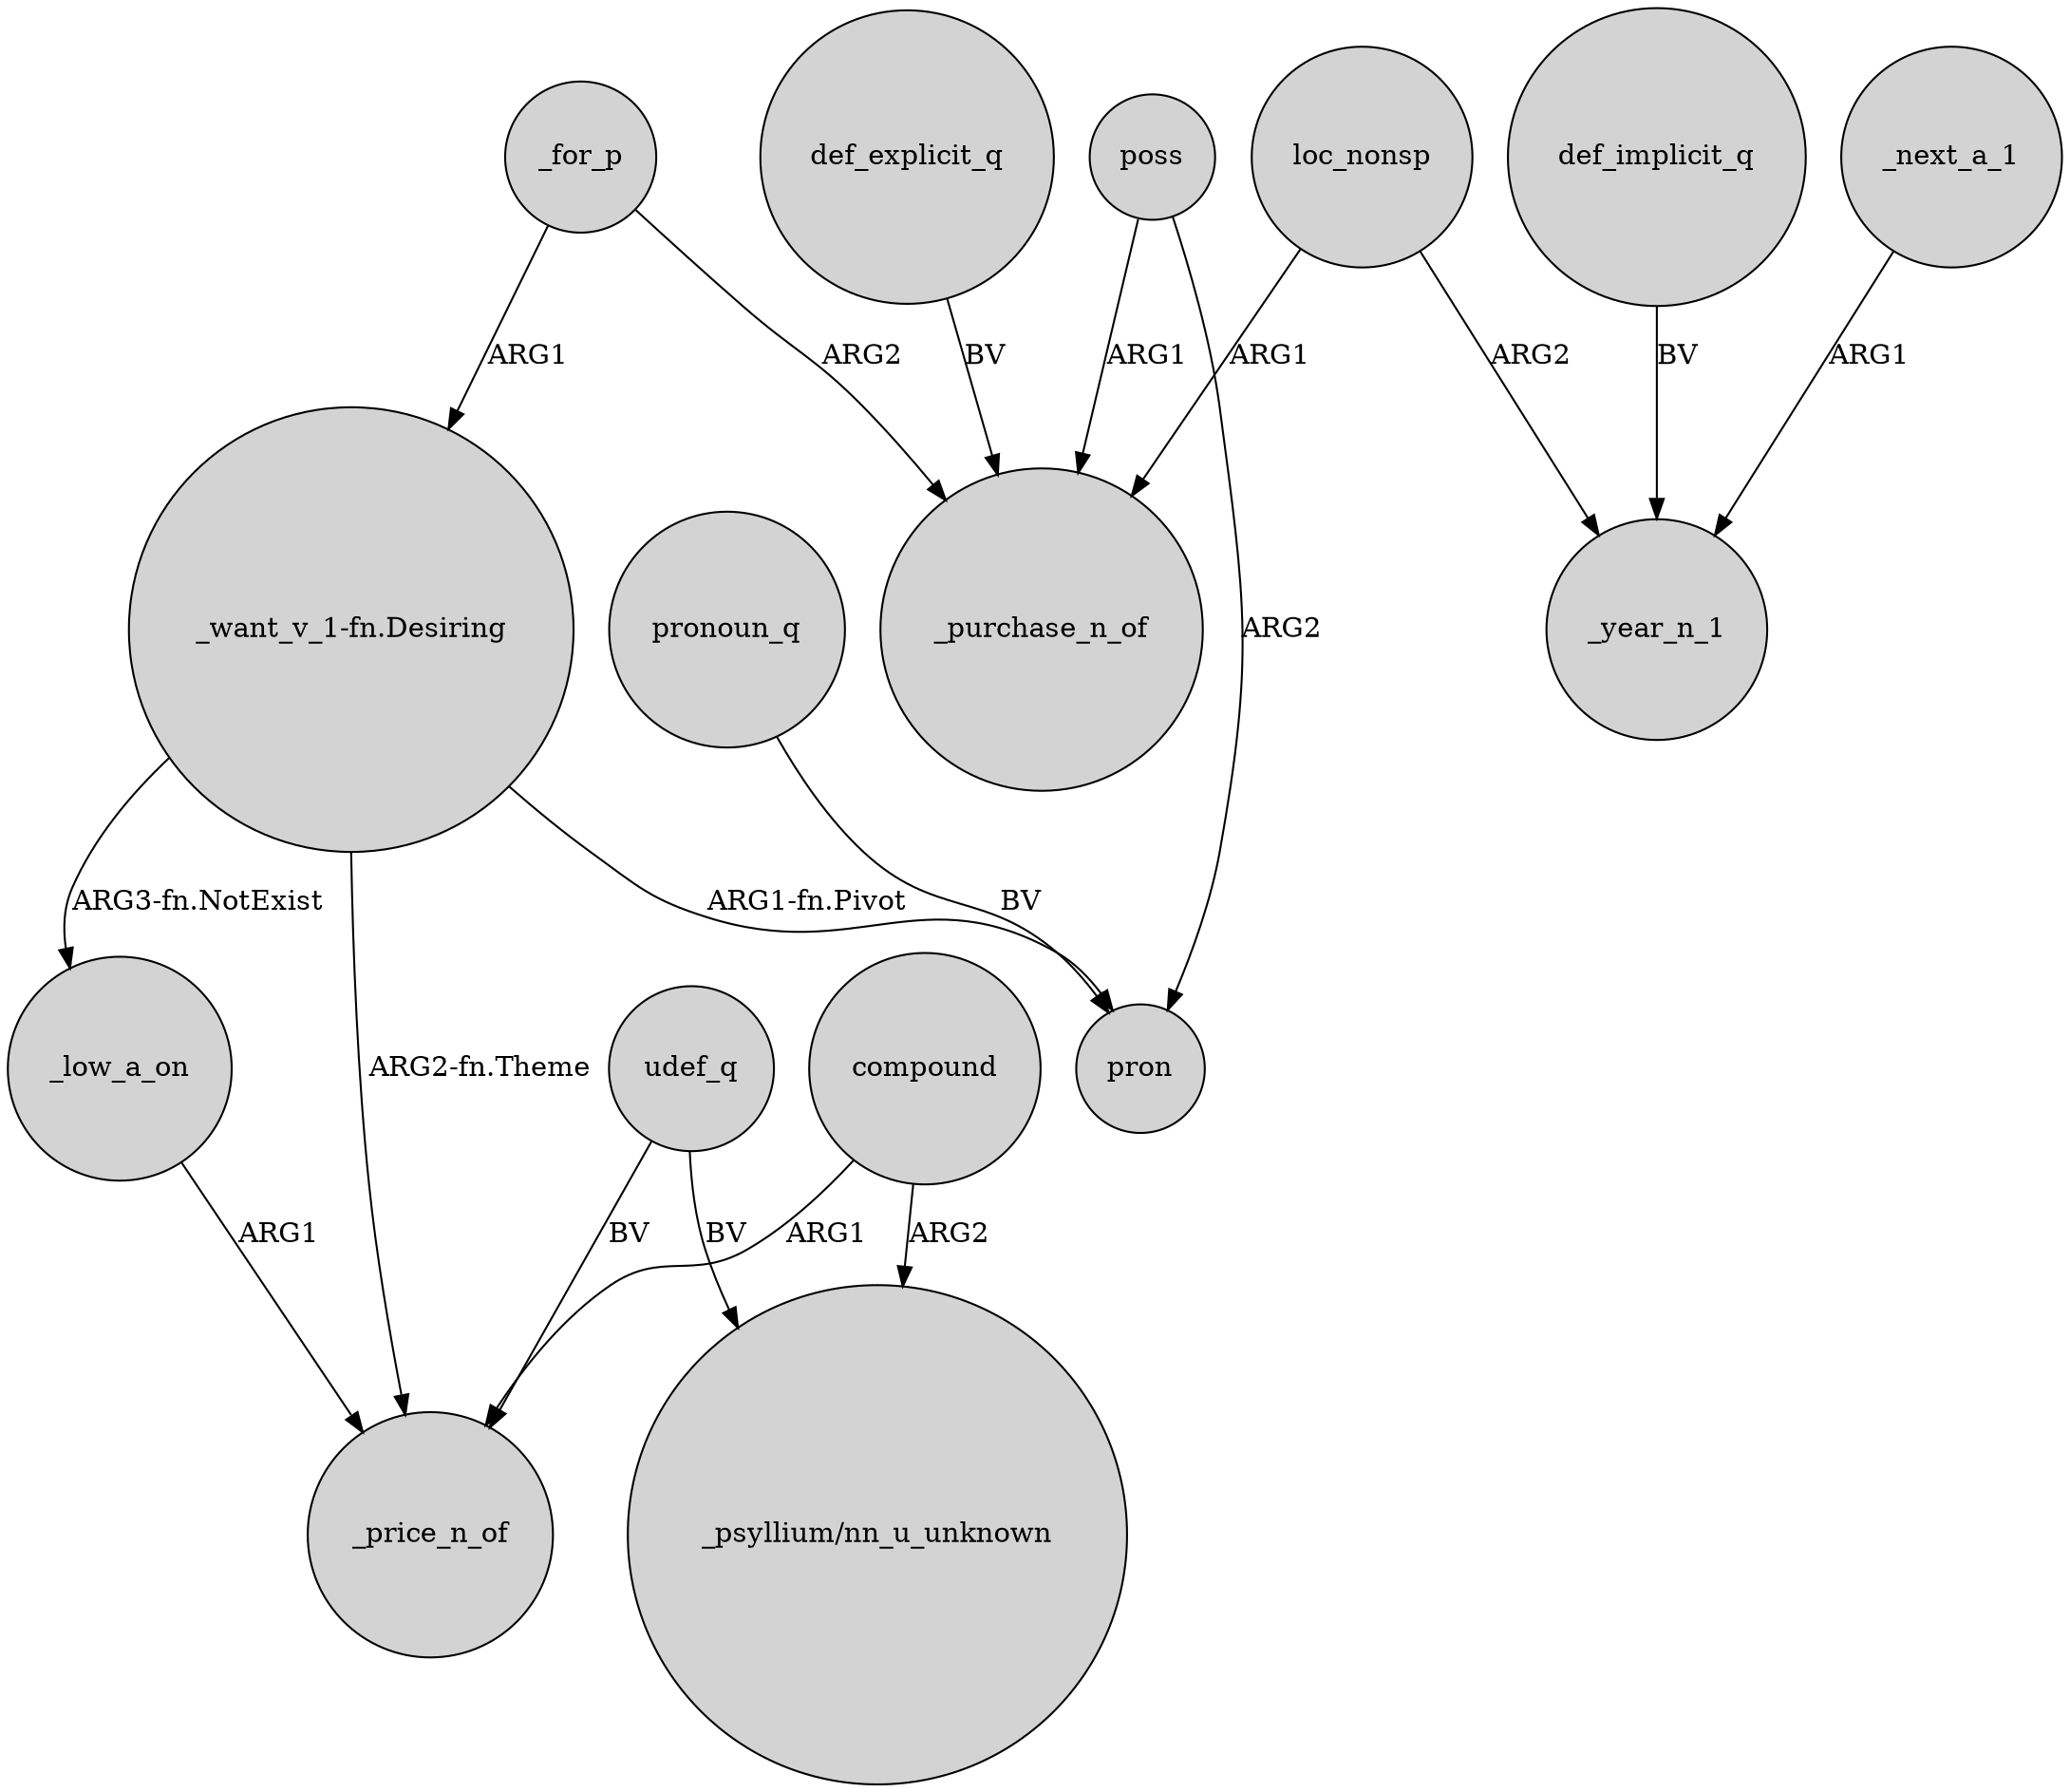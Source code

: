 digraph {
	node [shape=circle style=filled]
	_low_a_on -> _price_n_of [label=ARG1]
	"_want_v_1-fn.Desiring" -> pron [label="ARG1-fn.Pivot"]
	compound -> "_psyllium/nn_u_unknown" [label=ARG2]
	udef_q -> "_psyllium/nn_u_unknown" [label=BV]
	def_explicit_q -> _purchase_n_of [label=BV]
	"_want_v_1-fn.Desiring" -> _price_n_of [label="ARG2-fn.Theme"]
	loc_nonsp -> _purchase_n_of [label=ARG1]
	udef_q -> _price_n_of [label=BV]
	poss -> pron [label=ARG2]
	poss -> _purchase_n_of [label=ARG1]
	compound -> _price_n_of [label=ARG1]
	"_want_v_1-fn.Desiring" -> _low_a_on [label="ARG3-fn.NotExist"]
	def_implicit_q -> _year_n_1 [label=BV]
	_next_a_1 -> _year_n_1 [label=ARG1]
	loc_nonsp -> _year_n_1 [label=ARG2]
	_for_p -> "_want_v_1-fn.Desiring" [label=ARG1]
	_for_p -> _purchase_n_of [label=ARG2]
	pronoun_q -> pron [label=BV]
}

